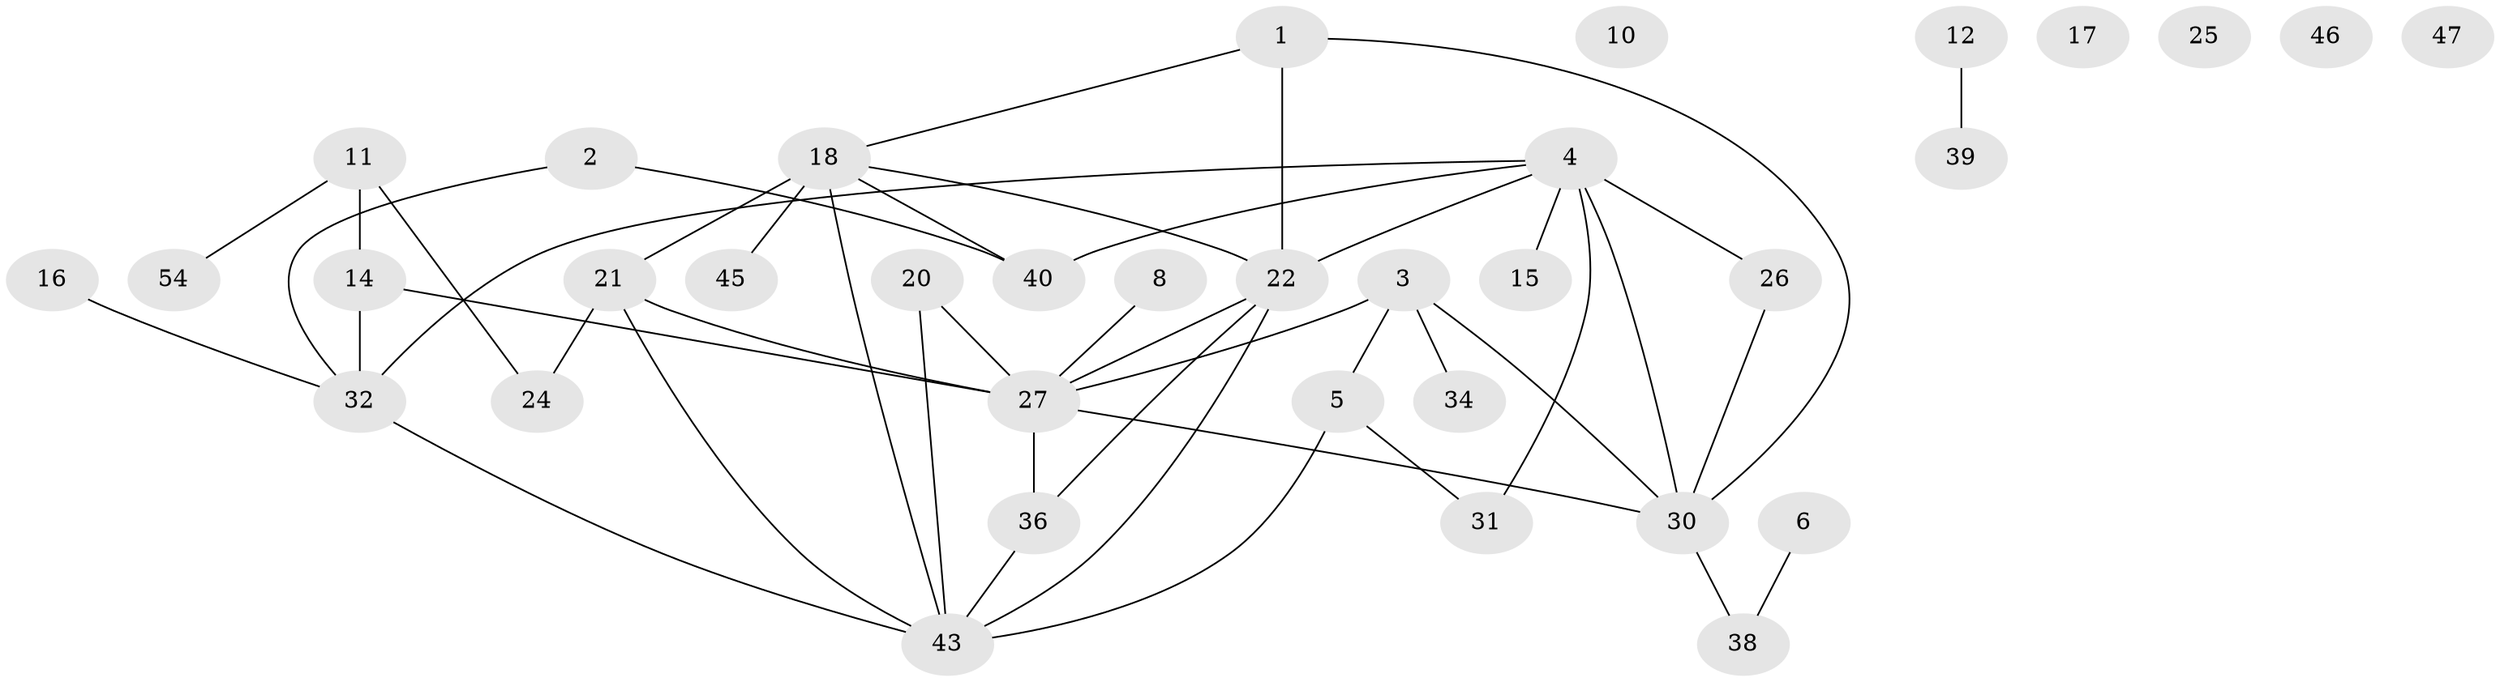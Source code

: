 // original degree distribution, {3: 0.2542372881355932, 2: 0.1864406779661017, 4: 0.1694915254237288, 5: 0.03389830508474576, 1: 0.22033898305084745, 0: 0.06779661016949153, 6: 0.03389830508474576, 9: 0.01694915254237288, 7: 0.01694915254237288}
// Generated by graph-tools (version 1.1) at 2025/16/03/04/25 18:16:45]
// undirected, 35 vertices, 46 edges
graph export_dot {
graph [start="1"]
  node [color=gray90,style=filled];
  1 [super="+7"];
  2;
  3;
  4 [super="+28+13+9"];
  5;
  6;
  8;
  10;
  11 [super="+19"];
  12;
  14;
  15;
  16;
  17 [super="+56"];
  18 [super="+41+29+42"];
  20 [super="+51"];
  21;
  22 [super="+35"];
  24 [super="+33"];
  25;
  26;
  27 [super="+37"];
  30 [super="+44"];
  31;
  32 [super="+49"];
  34;
  36;
  38;
  39;
  40;
  43 [super="+50"];
  45;
  46;
  47;
  54;
  1 -- 22;
  1 -- 18;
  1 -- 30;
  2 -- 40;
  2 -- 32;
  3 -- 5;
  3 -- 27;
  3 -- 30;
  3 -- 34;
  4 -- 26 [weight=2];
  4 -- 40;
  4 -- 30;
  4 -- 22;
  4 -- 31;
  4 -- 15;
  4 -- 32;
  5 -- 31;
  5 -- 43;
  6 -- 38;
  8 -- 27;
  11 -- 54;
  11 -- 24;
  11 -- 14;
  12 -- 39;
  14 -- 27;
  14 -- 32;
  16 -- 32;
  18 -- 22;
  18 -- 21;
  18 -- 40;
  18 -- 45;
  18 -- 43 [weight=2];
  20 -- 43;
  20 -- 27 [weight=2];
  21 -- 43;
  21 -- 24;
  21 -- 27;
  22 -- 43 [weight=3];
  22 -- 36;
  22 -- 27;
  26 -- 30;
  27 -- 36;
  27 -- 30;
  30 -- 38;
  32 -- 43;
  36 -- 43;
}
